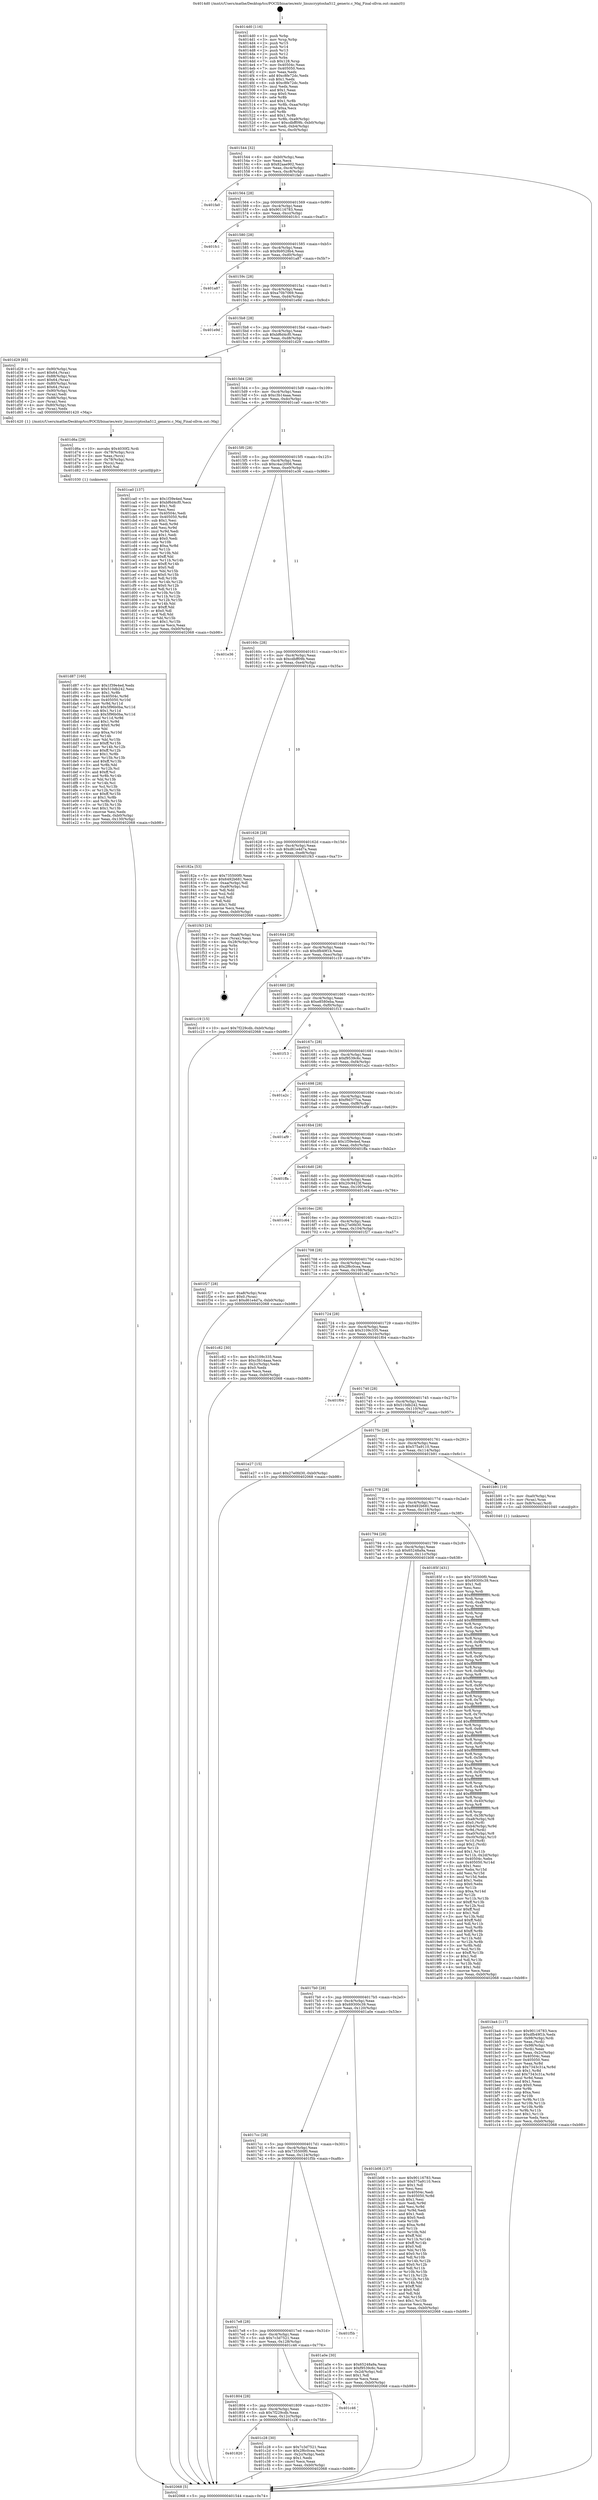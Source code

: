 digraph "0x4014d0" {
  label = "0x4014d0 (/mnt/c/Users/mathe/Desktop/tcc/POCII/binaries/extr_linuxcryptosha512_generic.c_Maj_Final-ollvm.out::main(0))"
  labelloc = "t"
  node[shape=record]

  Entry [label="",width=0.3,height=0.3,shape=circle,fillcolor=black,style=filled]
  "0x401544" [label="{
     0x401544 [32]\l
     | [instrs]\l
     &nbsp;&nbsp;0x401544 \<+6\>: mov -0xb0(%rbp),%eax\l
     &nbsp;&nbsp;0x40154a \<+2\>: mov %eax,%ecx\l
     &nbsp;&nbsp;0x40154c \<+6\>: sub $0x82aae902,%ecx\l
     &nbsp;&nbsp;0x401552 \<+6\>: mov %eax,-0xc4(%rbp)\l
     &nbsp;&nbsp;0x401558 \<+6\>: mov %ecx,-0xc8(%rbp)\l
     &nbsp;&nbsp;0x40155e \<+6\>: je 0000000000401fa0 \<main+0xad0\>\l
  }"]
  "0x401fa0" [label="{
     0x401fa0\l
  }", style=dashed]
  "0x401564" [label="{
     0x401564 [28]\l
     | [instrs]\l
     &nbsp;&nbsp;0x401564 \<+5\>: jmp 0000000000401569 \<main+0x99\>\l
     &nbsp;&nbsp;0x401569 \<+6\>: mov -0xc4(%rbp),%eax\l
     &nbsp;&nbsp;0x40156f \<+5\>: sub $0x90116783,%eax\l
     &nbsp;&nbsp;0x401574 \<+6\>: mov %eax,-0xcc(%rbp)\l
     &nbsp;&nbsp;0x40157a \<+6\>: je 0000000000401fc1 \<main+0xaf1\>\l
  }"]
  Exit [label="",width=0.3,height=0.3,shape=circle,fillcolor=black,style=filled,peripheries=2]
  "0x401fc1" [label="{
     0x401fc1\l
  }", style=dashed]
  "0x401580" [label="{
     0x401580 [28]\l
     | [instrs]\l
     &nbsp;&nbsp;0x401580 \<+5\>: jmp 0000000000401585 \<main+0xb5\>\l
     &nbsp;&nbsp;0x401585 \<+6\>: mov -0xc4(%rbp),%eax\l
     &nbsp;&nbsp;0x40158b \<+5\>: sub $0x9b9528b4,%eax\l
     &nbsp;&nbsp;0x401590 \<+6\>: mov %eax,-0xd0(%rbp)\l
     &nbsp;&nbsp;0x401596 \<+6\>: je 0000000000401a87 \<main+0x5b7\>\l
  }"]
  "0x401d87" [label="{
     0x401d87 [160]\l
     | [instrs]\l
     &nbsp;&nbsp;0x401d87 \<+5\>: mov $0x1f39e4ed,%edx\l
     &nbsp;&nbsp;0x401d8c \<+5\>: mov $0x510db242,%esi\l
     &nbsp;&nbsp;0x401d91 \<+3\>: mov $0x1,%r8b\l
     &nbsp;&nbsp;0x401d94 \<+8\>: mov 0x40504c,%r9d\l
     &nbsp;&nbsp;0x401d9c \<+8\>: mov 0x405050,%r10d\l
     &nbsp;&nbsp;0x401da4 \<+3\>: mov %r9d,%r11d\l
     &nbsp;&nbsp;0x401da7 \<+7\>: add $0x5f96b0ba,%r11d\l
     &nbsp;&nbsp;0x401dae \<+4\>: sub $0x1,%r11d\l
     &nbsp;&nbsp;0x401db2 \<+7\>: sub $0x5f96b0ba,%r11d\l
     &nbsp;&nbsp;0x401db9 \<+4\>: imul %r11d,%r9d\l
     &nbsp;&nbsp;0x401dbd \<+4\>: and $0x1,%r9d\l
     &nbsp;&nbsp;0x401dc1 \<+4\>: cmp $0x0,%r9d\l
     &nbsp;&nbsp;0x401dc5 \<+3\>: sete %bl\l
     &nbsp;&nbsp;0x401dc8 \<+4\>: cmp $0xa,%r10d\l
     &nbsp;&nbsp;0x401dcc \<+4\>: setl %r14b\l
     &nbsp;&nbsp;0x401dd0 \<+3\>: mov %bl,%r15b\l
     &nbsp;&nbsp;0x401dd3 \<+4\>: xor $0xff,%r15b\l
     &nbsp;&nbsp;0x401dd7 \<+3\>: mov %r14b,%r12b\l
     &nbsp;&nbsp;0x401dda \<+4\>: xor $0xff,%r12b\l
     &nbsp;&nbsp;0x401dde \<+4\>: xor $0x1,%r8b\l
     &nbsp;&nbsp;0x401de2 \<+3\>: mov %r15b,%r13b\l
     &nbsp;&nbsp;0x401de5 \<+4\>: and $0xff,%r13b\l
     &nbsp;&nbsp;0x401de9 \<+3\>: and %r8b,%bl\l
     &nbsp;&nbsp;0x401dec \<+3\>: mov %r12b,%cl\l
     &nbsp;&nbsp;0x401def \<+3\>: and $0xff,%cl\l
     &nbsp;&nbsp;0x401df2 \<+3\>: and %r8b,%r14b\l
     &nbsp;&nbsp;0x401df5 \<+3\>: or %bl,%r13b\l
     &nbsp;&nbsp;0x401df8 \<+3\>: or %r14b,%cl\l
     &nbsp;&nbsp;0x401dfb \<+3\>: xor %cl,%r13b\l
     &nbsp;&nbsp;0x401dfe \<+3\>: or %r12b,%r15b\l
     &nbsp;&nbsp;0x401e01 \<+4\>: xor $0xff,%r15b\l
     &nbsp;&nbsp;0x401e05 \<+4\>: or $0x1,%r8b\l
     &nbsp;&nbsp;0x401e09 \<+3\>: and %r8b,%r15b\l
     &nbsp;&nbsp;0x401e0c \<+3\>: or %r15b,%r13b\l
     &nbsp;&nbsp;0x401e0f \<+4\>: test $0x1,%r13b\l
     &nbsp;&nbsp;0x401e13 \<+3\>: cmovne %esi,%edx\l
     &nbsp;&nbsp;0x401e16 \<+6\>: mov %edx,-0xb0(%rbp)\l
     &nbsp;&nbsp;0x401e1c \<+6\>: mov %eax,-0x130(%rbp)\l
     &nbsp;&nbsp;0x401e22 \<+5\>: jmp 0000000000402068 \<main+0xb98\>\l
  }"]
  "0x401a87" [label="{
     0x401a87\l
  }", style=dashed]
  "0x40159c" [label="{
     0x40159c [28]\l
     | [instrs]\l
     &nbsp;&nbsp;0x40159c \<+5\>: jmp 00000000004015a1 \<main+0xd1\>\l
     &nbsp;&nbsp;0x4015a1 \<+6\>: mov -0xc4(%rbp),%eax\l
     &nbsp;&nbsp;0x4015a7 \<+5\>: sub $0xa70b7069,%eax\l
     &nbsp;&nbsp;0x4015ac \<+6\>: mov %eax,-0xd4(%rbp)\l
     &nbsp;&nbsp;0x4015b2 \<+6\>: je 0000000000401e9d \<main+0x9cd\>\l
  }"]
  "0x401d6a" [label="{
     0x401d6a [29]\l
     | [instrs]\l
     &nbsp;&nbsp;0x401d6a \<+10\>: movabs $0x4030f2,%rdi\l
     &nbsp;&nbsp;0x401d74 \<+4\>: mov -0x78(%rbp),%rcx\l
     &nbsp;&nbsp;0x401d78 \<+2\>: mov %eax,(%rcx)\l
     &nbsp;&nbsp;0x401d7a \<+4\>: mov -0x78(%rbp),%rcx\l
     &nbsp;&nbsp;0x401d7e \<+2\>: mov (%rcx),%esi\l
     &nbsp;&nbsp;0x401d80 \<+2\>: mov $0x0,%al\l
     &nbsp;&nbsp;0x401d82 \<+5\>: call 0000000000401030 \<printf@plt\>\l
     | [calls]\l
     &nbsp;&nbsp;0x401030 \{1\} (unknown)\l
  }"]
  "0x401e9d" [label="{
     0x401e9d\l
  }", style=dashed]
  "0x4015b8" [label="{
     0x4015b8 [28]\l
     | [instrs]\l
     &nbsp;&nbsp;0x4015b8 \<+5\>: jmp 00000000004015bd \<main+0xed\>\l
     &nbsp;&nbsp;0x4015bd \<+6\>: mov -0xc4(%rbp),%eax\l
     &nbsp;&nbsp;0x4015c3 \<+5\>: sub $0xbf6d4cf0,%eax\l
     &nbsp;&nbsp;0x4015c8 \<+6\>: mov %eax,-0xd8(%rbp)\l
     &nbsp;&nbsp;0x4015ce \<+6\>: je 0000000000401d29 \<main+0x859\>\l
  }"]
  "0x401820" [label="{
     0x401820\l
  }", style=dashed]
  "0x401d29" [label="{
     0x401d29 [65]\l
     | [instrs]\l
     &nbsp;&nbsp;0x401d29 \<+7\>: mov -0x90(%rbp),%rax\l
     &nbsp;&nbsp;0x401d30 \<+6\>: movl $0x64,(%rax)\l
     &nbsp;&nbsp;0x401d36 \<+7\>: mov -0x88(%rbp),%rax\l
     &nbsp;&nbsp;0x401d3d \<+6\>: movl $0x64,(%rax)\l
     &nbsp;&nbsp;0x401d43 \<+4\>: mov -0x80(%rbp),%rax\l
     &nbsp;&nbsp;0x401d47 \<+6\>: movl $0x64,(%rax)\l
     &nbsp;&nbsp;0x401d4d \<+7\>: mov -0x90(%rbp),%rax\l
     &nbsp;&nbsp;0x401d54 \<+2\>: mov (%rax),%edi\l
     &nbsp;&nbsp;0x401d56 \<+7\>: mov -0x88(%rbp),%rax\l
     &nbsp;&nbsp;0x401d5d \<+2\>: mov (%rax),%esi\l
     &nbsp;&nbsp;0x401d5f \<+4\>: mov -0x80(%rbp),%rax\l
     &nbsp;&nbsp;0x401d63 \<+2\>: mov (%rax),%edx\l
     &nbsp;&nbsp;0x401d65 \<+5\>: call 0000000000401420 \<Maj\>\l
     | [calls]\l
     &nbsp;&nbsp;0x401420 \{1\} (/mnt/c/Users/mathe/Desktop/tcc/POCII/binaries/extr_linuxcryptosha512_generic.c_Maj_Final-ollvm.out::Maj)\l
  }"]
  "0x4015d4" [label="{
     0x4015d4 [28]\l
     | [instrs]\l
     &nbsp;&nbsp;0x4015d4 \<+5\>: jmp 00000000004015d9 \<main+0x109\>\l
     &nbsp;&nbsp;0x4015d9 \<+6\>: mov -0xc4(%rbp),%eax\l
     &nbsp;&nbsp;0x4015df \<+5\>: sub $0xc3b14aaa,%eax\l
     &nbsp;&nbsp;0x4015e4 \<+6\>: mov %eax,-0xdc(%rbp)\l
     &nbsp;&nbsp;0x4015ea \<+6\>: je 0000000000401ca0 \<main+0x7d0\>\l
  }"]
  "0x401c28" [label="{
     0x401c28 [30]\l
     | [instrs]\l
     &nbsp;&nbsp;0x401c28 \<+5\>: mov $0x7c3d7521,%eax\l
     &nbsp;&nbsp;0x401c2d \<+5\>: mov $0x2f6c0cea,%ecx\l
     &nbsp;&nbsp;0x401c32 \<+3\>: mov -0x2c(%rbp),%edx\l
     &nbsp;&nbsp;0x401c35 \<+3\>: cmp $0x1,%edx\l
     &nbsp;&nbsp;0x401c38 \<+3\>: cmovl %ecx,%eax\l
     &nbsp;&nbsp;0x401c3b \<+6\>: mov %eax,-0xb0(%rbp)\l
     &nbsp;&nbsp;0x401c41 \<+5\>: jmp 0000000000402068 \<main+0xb98\>\l
  }"]
  "0x401ca0" [label="{
     0x401ca0 [137]\l
     | [instrs]\l
     &nbsp;&nbsp;0x401ca0 \<+5\>: mov $0x1f39e4ed,%eax\l
     &nbsp;&nbsp;0x401ca5 \<+5\>: mov $0xbf6d4cf0,%ecx\l
     &nbsp;&nbsp;0x401caa \<+2\>: mov $0x1,%dl\l
     &nbsp;&nbsp;0x401cac \<+2\>: xor %esi,%esi\l
     &nbsp;&nbsp;0x401cae \<+7\>: mov 0x40504c,%edi\l
     &nbsp;&nbsp;0x401cb5 \<+8\>: mov 0x405050,%r8d\l
     &nbsp;&nbsp;0x401cbd \<+3\>: sub $0x1,%esi\l
     &nbsp;&nbsp;0x401cc0 \<+3\>: mov %edi,%r9d\l
     &nbsp;&nbsp;0x401cc3 \<+3\>: add %esi,%r9d\l
     &nbsp;&nbsp;0x401cc6 \<+4\>: imul %r9d,%edi\l
     &nbsp;&nbsp;0x401cca \<+3\>: and $0x1,%edi\l
     &nbsp;&nbsp;0x401ccd \<+3\>: cmp $0x0,%edi\l
     &nbsp;&nbsp;0x401cd0 \<+4\>: sete %r10b\l
     &nbsp;&nbsp;0x401cd4 \<+4\>: cmp $0xa,%r8d\l
     &nbsp;&nbsp;0x401cd8 \<+4\>: setl %r11b\l
     &nbsp;&nbsp;0x401cdc \<+3\>: mov %r10b,%bl\l
     &nbsp;&nbsp;0x401cdf \<+3\>: xor $0xff,%bl\l
     &nbsp;&nbsp;0x401ce2 \<+3\>: mov %r11b,%r14b\l
     &nbsp;&nbsp;0x401ce5 \<+4\>: xor $0xff,%r14b\l
     &nbsp;&nbsp;0x401ce9 \<+3\>: xor $0x0,%dl\l
     &nbsp;&nbsp;0x401cec \<+3\>: mov %bl,%r15b\l
     &nbsp;&nbsp;0x401cef \<+4\>: and $0x0,%r15b\l
     &nbsp;&nbsp;0x401cf3 \<+3\>: and %dl,%r10b\l
     &nbsp;&nbsp;0x401cf6 \<+3\>: mov %r14b,%r12b\l
     &nbsp;&nbsp;0x401cf9 \<+4\>: and $0x0,%r12b\l
     &nbsp;&nbsp;0x401cfd \<+3\>: and %dl,%r11b\l
     &nbsp;&nbsp;0x401d00 \<+3\>: or %r10b,%r15b\l
     &nbsp;&nbsp;0x401d03 \<+3\>: or %r11b,%r12b\l
     &nbsp;&nbsp;0x401d06 \<+3\>: xor %r12b,%r15b\l
     &nbsp;&nbsp;0x401d09 \<+3\>: or %r14b,%bl\l
     &nbsp;&nbsp;0x401d0c \<+3\>: xor $0xff,%bl\l
     &nbsp;&nbsp;0x401d0f \<+3\>: or $0x0,%dl\l
     &nbsp;&nbsp;0x401d12 \<+2\>: and %dl,%bl\l
     &nbsp;&nbsp;0x401d14 \<+3\>: or %bl,%r15b\l
     &nbsp;&nbsp;0x401d17 \<+4\>: test $0x1,%r15b\l
     &nbsp;&nbsp;0x401d1b \<+3\>: cmovne %ecx,%eax\l
     &nbsp;&nbsp;0x401d1e \<+6\>: mov %eax,-0xb0(%rbp)\l
     &nbsp;&nbsp;0x401d24 \<+5\>: jmp 0000000000402068 \<main+0xb98\>\l
  }"]
  "0x4015f0" [label="{
     0x4015f0 [28]\l
     | [instrs]\l
     &nbsp;&nbsp;0x4015f0 \<+5\>: jmp 00000000004015f5 \<main+0x125\>\l
     &nbsp;&nbsp;0x4015f5 \<+6\>: mov -0xc4(%rbp),%eax\l
     &nbsp;&nbsp;0x4015fb \<+5\>: sub $0xc4ac2008,%eax\l
     &nbsp;&nbsp;0x401600 \<+6\>: mov %eax,-0xe0(%rbp)\l
     &nbsp;&nbsp;0x401606 \<+6\>: je 0000000000401e36 \<main+0x966\>\l
  }"]
  "0x401804" [label="{
     0x401804 [28]\l
     | [instrs]\l
     &nbsp;&nbsp;0x401804 \<+5\>: jmp 0000000000401809 \<main+0x339\>\l
     &nbsp;&nbsp;0x401809 \<+6\>: mov -0xc4(%rbp),%eax\l
     &nbsp;&nbsp;0x40180f \<+5\>: sub $0x7f229cdb,%eax\l
     &nbsp;&nbsp;0x401814 \<+6\>: mov %eax,-0x12c(%rbp)\l
     &nbsp;&nbsp;0x40181a \<+6\>: je 0000000000401c28 \<main+0x758\>\l
  }"]
  "0x401e36" [label="{
     0x401e36\l
  }", style=dashed]
  "0x40160c" [label="{
     0x40160c [28]\l
     | [instrs]\l
     &nbsp;&nbsp;0x40160c \<+5\>: jmp 0000000000401611 \<main+0x141\>\l
     &nbsp;&nbsp;0x401611 \<+6\>: mov -0xc4(%rbp),%eax\l
     &nbsp;&nbsp;0x401617 \<+5\>: sub $0xcdbff09b,%eax\l
     &nbsp;&nbsp;0x40161c \<+6\>: mov %eax,-0xe4(%rbp)\l
     &nbsp;&nbsp;0x401622 \<+6\>: je 000000000040182a \<main+0x35a\>\l
  }"]
  "0x401c46" [label="{
     0x401c46\l
  }", style=dashed]
  "0x40182a" [label="{
     0x40182a [53]\l
     | [instrs]\l
     &nbsp;&nbsp;0x40182a \<+5\>: mov $0x735500f0,%eax\l
     &nbsp;&nbsp;0x40182f \<+5\>: mov $0x6492b681,%ecx\l
     &nbsp;&nbsp;0x401834 \<+6\>: mov -0xaa(%rbp),%dl\l
     &nbsp;&nbsp;0x40183a \<+7\>: mov -0xa9(%rbp),%sil\l
     &nbsp;&nbsp;0x401841 \<+3\>: mov %dl,%dil\l
     &nbsp;&nbsp;0x401844 \<+3\>: and %sil,%dil\l
     &nbsp;&nbsp;0x401847 \<+3\>: xor %sil,%dl\l
     &nbsp;&nbsp;0x40184a \<+3\>: or %dl,%dil\l
     &nbsp;&nbsp;0x40184d \<+4\>: test $0x1,%dil\l
     &nbsp;&nbsp;0x401851 \<+3\>: cmovne %ecx,%eax\l
     &nbsp;&nbsp;0x401854 \<+6\>: mov %eax,-0xb0(%rbp)\l
     &nbsp;&nbsp;0x40185a \<+5\>: jmp 0000000000402068 \<main+0xb98\>\l
  }"]
  "0x401628" [label="{
     0x401628 [28]\l
     | [instrs]\l
     &nbsp;&nbsp;0x401628 \<+5\>: jmp 000000000040162d \<main+0x15d\>\l
     &nbsp;&nbsp;0x40162d \<+6\>: mov -0xc4(%rbp),%eax\l
     &nbsp;&nbsp;0x401633 \<+5\>: sub $0xd61e4d7a,%eax\l
     &nbsp;&nbsp;0x401638 \<+6\>: mov %eax,-0xe8(%rbp)\l
     &nbsp;&nbsp;0x40163e \<+6\>: je 0000000000401f43 \<main+0xa73\>\l
  }"]
  "0x402068" [label="{
     0x402068 [5]\l
     | [instrs]\l
     &nbsp;&nbsp;0x402068 \<+5\>: jmp 0000000000401544 \<main+0x74\>\l
  }"]
  "0x4014d0" [label="{
     0x4014d0 [116]\l
     | [instrs]\l
     &nbsp;&nbsp;0x4014d0 \<+1\>: push %rbp\l
     &nbsp;&nbsp;0x4014d1 \<+3\>: mov %rsp,%rbp\l
     &nbsp;&nbsp;0x4014d4 \<+2\>: push %r15\l
     &nbsp;&nbsp;0x4014d6 \<+2\>: push %r14\l
     &nbsp;&nbsp;0x4014d8 \<+2\>: push %r13\l
     &nbsp;&nbsp;0x4014da \<+2\>: push %r12\l
     &nbsp;&nbsp;0x4014dc \<+1\>: push %rbx\l
     &nbsp;&nbsp;0x4014dd \<+7\>: sub $0x128,%rsp\l
     &nbsp;&nbsp;0x4014e4 \<+7\>: mov 0x40504c,%eax\l
     &nbsp;&nbsp;0x4014eb \<+7\>: mov 0x405050,%ecx\l
     &nbsp;&nbsp;0x4014f2 \<+2\>: mov %eax,%edx\l
     &nbsp;&nbsp;0x4014f4 \<+6\>: add $0xc8fe72dc,%edx\l
     &nbsp;&nbsp;0x4014fa \<+3\>: sub $0x1,%edx\l
     &nbsp;&nbsp;0x4014fd \<+6\>: sub $0xc8fe72dc,%edx\l
     &nbsp;&nbsp;0x401503 \<+3\>: imul %edx,%eax\l
     &nbsp;&nbsp;0x401506 \<+3\>: and $0x1,%eax\l
     &nbsp;&nbsp;0x401509 \<+3\>: cmp $0x0,%eax\l
     &nbsp;&nbsp;0x40150c \<+4\>: sete %r8b\l
     &nbsp;&nbsp;0x401510 \<+4\>: and $0x1,%r8b\l
     &nbsp;&nbsp;0x401514 \<+7\>: mov %r8b,-0xaa(%rbp)\l
     &nbsp;&nbsp;0x40151b \<+3\>: cmp $0xa,%ecx\l
     &nbsp;&nbsp;0x40151e \<+4\>: setl %r8b\l
     &nbsp;&nbsp;0x401522 \<+4\>: and $0x1,%r8b\l
     &nbsp;&nbsp;0x401526 \<+7\>: mov %r8b,-0xa9(%rbp)\l
     &nbsp;&nbsp;0x40152d \<+10\>: movl $0xcdbff09b,-0xb0(%rbp)\l
     &nbsp;&nbsp;0x401537 \<+6\>: mov %edi,-0xb4(%rbp)\l
     &nbsp;&nbsp;0x40153d \<+7\>: mov %rsi,-0xc0(%rbp)\l
  }"]
  "0x4017e8" [label="{
     0x4017e8 [28]\l
     | [instrs]\l
     &nbsp;&nbsp;0x4017e8 \<+5\>: jmp 00000000004017ed \<main+0x31d\>\l
     &nbsp;&nbsp;0x4017ed \<+6\>: mov -0xc4(%rbp),%eax\l
     &nbsp;&nbsp;0x4017f3 \<+5\>: sub $0x7c3d7521,%eax\l
     &nbsp;&nbsp;0x4017f8 \<+6\>: mov %eax,-0x128(%rbp)\l
     &nbsp;&nbsp;0x4017fe \<+6\>: je 0000000000401c46 \<main+0x776\>\l
  }"]
  "0x401f43" [label="{
     0x401f43 [24]\l
     | [instrs]\l
     &nbsp;&nbsp;0x401f43 \<+7\>: mov -0xa8(%rbp),%rax\l
     &nbsp;&nbsp;0x401f4a \<+2\>: mov (%rax),%eax\l
     &nbsp;&nbsp;0x401f4c \<+4\>: lea -0x28(%rbp),%rsp\l
     &nbsp;&nbsp;0x401f50 \<+1\>: pop %rbx\l
     &nbsp;&nbsp;0x401f51 \<+2\>: pop %r12\l
     &nbsp;&nbsp;0x401f53 \<+2\>: pop %r13\l
     &nbsp;&nbsp;0x401f55 \<+2\>: pop %r14\l
     &nbsp;&nbsp;0x401f57 \<+2\>: pop %r15\l
     &nbsp;&nbsp;0x401f59 \<+1\>: pop %rbp\l
     &nbsp;&nbsp;0x401f5a \<+1\>: ret\l
  }"]
  "0x401644" [label="{
     0x401644 [28]\l
     | [instrs]\l
     &nbsp;&nbsp;0x401644 \<+5\>: jmp 0000000000401649 \<main+0x179\>\l
     &nbsp;&nbsp;0x401649 \<+6\>: mov -0xc4(%rbp),%eax\l
     &nbsp;&nbsp;0x40164f \<+5\>: sub $0xdfb49f1b,%eax\l
     &nbsp;&nbsp;0x401654 \<+6\>: mov %eax,-0xec(%rbp)\l
     &nbsp;&nbsp;0x40165a \<+6\>: je 0000000000401c19 \<main+0x749\>\l
  }"]
  "0x401f5b" [label="{
     0x401f5b\l
  }", style=dashed]
  "0x401c19" [label="{
     0x401c19 [15]\l
     | [instrs]\l
     &nbsp;&nbsp;0x401c19 \<+10\>: movl $0x7f229cdb,-0xb0(%rbp)\l
     &nbsp;&nbsp;0x401c23 \<+5\>: jmp 0000000000402068 \<main+0xb98\>\l
  }"]
  "0x401660" [label="{
     0x401660 [28]\l
     | [instrs]\l
     &nbsp;&nbsp;0x401660 \<+5\>: jmp 0000000000401665 \<main+0x195\>\l
     &nbsp;&nbsp;0x401665 \<+6\>: mov -0xc4(%rbp),%eax\l
     &nbsp;&nbsp;0x40166b \<+5\>: sub $0xe8580eba,%eax\l
     &nbsp;&nbsp;0x401670 \<+6\>: mov %eax,-0xf0(%rbp)\l
     &nbsp;&nbsp;0x401676 \<+6\>: je 0000000000401f13 \<main+0xa43\>\l
  }"]
  "0x401ba4" [label="{
     0x401ba4 [117]\l
     | [instrs]\l
     &nbsp;&nbsp;0x401ba4 \<+5\>: mov $0x90116783,%ecx\l
     &nbsp;&nbsp;0x401ba9 \<+5\>: mov $0xdfb49f1b,%edx\l
     &nbsp;&nbsp;0x401bae \<+7\>: mov -0x98(%rbp),%rdi\l
     &nbsp;&nbsp;0x401bb5 \<+2\>: mov %eax,(%rdi)\l
     &nbsp;&nbsp;0x401bb7 \<+7\>: mov -0x98(%rbp),%rdi\l
     &nbsp;&nbsp;0x401bbe \<+2\>: mov (%rdi),%eax\l
     &nbsp;&nbsp;0x401bc0 \<+3\>: mov %eax,-0x2c(%rbp)\l
     &nbsp;&nbsp;0x401bc3 \<+7\>: mov 0x40504c,%eax\l
     &nbsp;&nbsp;0x401bca \<+7\>: mov 0x405050,%esi\l
     &nbsp;&nbsp;0x401bd1 \<+3\>: mov %eax,%r8d\l
     &nbsp;&nbsp;0x401bd4 \<+7\>: sub $0x7343c31a,%r8d\l
     &nbsp;&nbsp;0x401bdb \<+4\>: sub $0x1,%r8d\l
     &nbsp;&nbsp;0x401bdf \<+7\>: add $0x7343c31a,%r8d\l
     &nbsp;&nbsp;0x401be6 \<+4\>: imul %r8d,%eax\l
     &nbsp;&nbsp;0x401bea \<+3\>: and $0x1,%eax\l
     &nbsp;&nbsp;0x401bed \<+3\>: cmp $0x0,%eax\l
     &nbsp;&nbsp;0x401bf0 \<+4\>: sete %r9b\l
     &nbsp;&nbsp;0x401bf4 \<+3\>: cmp $0xa,%esi\l
     &nbsp;&nbsp;0x401bf7 \<+4\>: setl %r10b\l
     &nbsp;&nbsp;0x401bfb \<+3\>: mov %r9b,%r11b\l
     &nbsp;&nbsp;0x401bfe \<+3\>: and %r10b,%r11b\l
     &nbsp;&nbsp;0x401c01 \<+3\>: xor %r10b,%r9b\l
     &nbsp;&nbsp;0x401c04 \<+3\>: or %r9b,%r11b\l
     &nbsp;&nbsp;0x401c07 \<+4\>: test $0x1,%r11b\l
     &nbsp;&nbsp;0x401c0b \<+3\>: cmovne %edx,%ecx\l
     &nbsp;&nbsp;0x401c0e \<+6\>: mov %ecx,-0xb0(%rbp)\l
     &nbsp;&nbsp;0x401c14 \<+5\>: jmp 0000000000402068 \<main+0xb98\>\l
  }"]
  "0x401f13" [label="{
     0x401f13\l
  }", style=dashed]
  "0x40167c" [label="{
     0x40167c [28]\l
     | [instrs]\l
     &nbsp;&nbsp;0x40167c \<+5\>: jmp 0000000000401681 \<main+0x1b1\>\l
     &nbsp;&nbsp;0x401681 \<+6\>: mov -0xc4(%rbp),%eax\l
     &nbsp;&nbsp;0x401687 \<+5\>: sub $0xf9539c6c,%eax\l
     &nbsp;&nbsp;0x40168c \<+6\>: mov %eax,-0xf4(%rbp)\l
     &nbsp;&nbsp;0x401692 \<+6\>: je 0000000000401a2c \<main+0x55c\>\l
  }"]
  "0x4017cc" [label="{
     0x4017cc [28]\l
     | [instrs]\l
     &nbsp;&nbsp;0x4017cc \<+5\>: jmp 00000000004017d1 \<main+0x301\>\l
     &nbsp;&nbsp;0x4017d1 \<+6\>: mov -0xc4(%rbp),%eax\l
     &nbsp;&nbsp;0x4017d7 \<+5\>: sub $0x735500f0,%eax\l
     &nbsp;&nbsp;0x4017dc \<+6\>: mov %eax,-0x124(%rbp)\l
     &nbsp;&nbsp;0x4017e2 \<+6\>: je 0000000000401f5b \<main+0xa8b\>\l
  }"]
  "0x401a2c" [label="{
     0x401a2c\l
  }", style=dashed]
  "0x401698" [label="{
     0x401698 [28]\l
     | [instrs]\l
     &nbsp;&nbsp;0x401698 \<+5\>: jmp 000000000040169d \<main+0x1cd\>\l
     &nbsp;&nbsp;0x40169d \<+6\>: mov -0xc4(%rbp),%eax\l
     &nbsp;&nbsp;0x4016a3 \<+5\>: sub $0xf9d377ca,%eax\l
     &nbsp;&nbsp;0x4016a8 \<+6\>: mov %eax,-0xf8(%rbp)\l
     &nbsp;&nbsp;0x4016ae \<+6\>: je 0000000000401af9 \<main+0x629\>\l
  }"]
  "0x401a0e" [label="{
     0x401a0e [30]\l
     | [instrs]\l
     &nbsp;&nbsp;0x401a0e \<+5\>: mov $0x65248a9a,%eax\l
     &nbsp;&nbsp;0x401a13 \<+5\>: mov $0xf9539c6c,%ecx\l
     &nbsp;&nbsp;0x401a18 \<+3\>: mov -0x2d(%rbp),%dl\l
     &nbsp;&nbsp;0x401a1b \<+3\>: test $0x1,%dl\l
     &nbsp;&nbsp;0x401a1e \<+3\>: cmovne %ecx,%eax\l
     &nbsp;&nbsp;0x401a21 \<+6\>: mov %eax,-0xb0(%rbp)\l
     &nbsp;&nbsp;0x401a27 \<+5\>: jmp 0000000000402068 \<main+0xb98\>\l
  }"]
  "0x401af9" [label="{
     0x401af9\l
  }", style=dashed]
  "0x4016b4" [label="{
     0x4016b4 [28]\l
     | [instrs]\l
     &nbsp;&nbsp;0x4016b4 \<+5\>: jmp 00000000004016b9 \<main+0x1e9\>\l
     &nbsp;&nbsp;0x4016b9 \<+6\>: mov -0xc4(%rbp),%eax\l
     &nbsp;&nbsp;0x4016bf \<+5\>: sub $0x1f39e4ed,%eax\l
     &nbsp;&nbsp;0x4016c4 \<+6\>: mov %eax,-0xfc(%rbp)\l
     &nbsp;&nbsp;0x4016ca \<+6\>: je 0000000000401ffa \<main+0xb2a\>\l
  }"]
  "0x4017b0" [label="{
     0x4017b0 [28]\l
     | [instrs]\l
     &nbsp;&nbsp;0x4017b0 \<+5\>: jmp 00000000004017b5 \<main+0x2e5\>\l
     &nbsp;&nbsp;0x4017b5 \<+6\>: mov -0xc4(%rbp),%eax\l
     &nbsp;&nbsp;0x4017bb \<+5\>: sub $0x69300c39,%eax\l
     &nbsp;&nbsp;0x4017c0 \<+6\>: mov %eax,-0x120(%rbp)\l
     &nbsp;&nbsp;0x4017c6 \<+6\>: je 0000000000401a0e \<main+0x53e\>\l
  }"]
  "0x401ffa" [label="{
     0x401ffa\l
  }", style=dashed]
  "0x4016d0" [label="{
     0x4016d0 [28]\l
     | [instrs]\l
     &nbsp;&nbsp;0x4016d0 \<+5\>: jmp 00000000004016d5 \<main+0x205\>\l
     &nbsp;&nbsp;0x4016d5 \<+6\>: mov -0xc4(%rbp),%eax\l
     &nbsp;&nbsp;0x4016db \<+5\>: sub $0x20c9423f,%eax\l
     &nbsp;&nbsp;0x4016e0 \<+6\>: mov %eax,-0x100(%rbp)\l
     &nbsp;&nbsp;0x4016e6 \<+6\>: je 0000000000401c64 \<main+0x794\>\l
  }"]
  "0x401b08" [label="{
     0x401b08 [137]\l
     | [instrs]\l
     &nbsp;&nbsp;0x401b08 \<+5\>: mov $0x90116783,%eax\l
     &nbsp;&nbsp;0x401b0d \<+5\>: mov $0x575a9110,%ecx\l
     &nbsp;&nbsp;0x401b12 \<+2\>: mov $0x1,%dl\l
     &nbsp;&nbsp;0x401b14 \<+2\>: xor %esi,%esi\l
     &nbsp;&nbsp;0x401b16 \<+7\>: mov 0x40504c,%edi\l
     &nbsp;&nbsp;0x401b1d \<+8\>: mov 0x405050,%r8d\l
     &nbsp;&nbsp;0x401b25 \<+3\>: sub $0x1,%esi\l
     &nbsp;&nbsp;0x401b28 \<+3\>: mov %edi,%r9d\l
     &nbsp;&nbsp;0x401b2b \<+3\>: add %esi,%r9d\l
     &nbsp;&nbsp;0x401b2e \<+4\>: imul %r9d,%edi\l
     &nbsp;&nbsp;0x401b32 \<+3\>: and $0x1,%edi\l
     &nbsp;&nbsp;0x401b35 \<+3\>: cmp $0x0,%edi\l
     &nbsp;&nbsp;0x401b38 \<+4\>: sete %r10b\l
     &nbsp;&nbsp;0x401b3c \<+4\>: cmp $0xa,%r8d\l
     &nbsp;&nbsp;0x401b40 \<+4\>: setl %r11b\l
     &nbsp;&nbsp;0x401b44 \<+3\>: mov %r10b,%bl\l
     &nbsp;&nbsp;0x401b47 \<+3\>: xor $0xff,%bl\l
     &nbsp;&nbsp;0x401b4a \<+3\>: mov %r11b,%r14b\l
     &nbsp;&nbsp;0x401b4d \<+4\>: xor $0xff,%r14b\l
     &nbsp;&nbsp;0x401b51 \<+3\>: xor $0x0,%dl\l
     &nbsp;&nbsp;0x401b54 \<+3\>: mov %bl,%r15b\l
     &nbsp;&nbsp;0x401b57 \<+4\>: and $0x0,%r15b\l
     &nbsp;&nbsp;0x401b5b \<+3\>: and %dl,%r10b\l
     &nbsp;&nbsp;0x401b5e \<+3\>: mov %r14b,%r12b\l
     &nbsp;&nbsp;0x401b61 \<+4\>: and $0x0,%r12b\l
     &nbsp;&nbsp;0x401b65 \<+3\>: and %dl,%r11b\l
     &nbsp;&nbsp;0x401b68 \<+3\>: or %r10b,%r15b\l
     &nbsp;&nbsp;0x401b6b \<+3\>: or %r11b,%r12b\l
     &nbsp;&nbsp;0x401b6e \<+3\>: xor %r12b,%r15b\l
     &nbsp;&nbsp;0x401b71 \<+3\>: or %r14b,%bl\l
     &nbsp;&nbsp;0x401b74 \<+3\>: xor $0xff,%bl\l
     &nbsp;&nbsp;0x401b77 \<+3\>: or $0x0,%dl\l
     &nbsp;&nbsp;0x401b7a \<+2\>: and %dl,%bl\l
     &nbsp;&nbsp;0x401b7c \<+3\>: or %bl,%r15b\l
     &nbsp;&nbsp;0x401b7f \<+4\>: test $0x1,%r15b\l
     &nbsp;&nbsp;0x401b83 \<+3\>: cmovne %ecx,%eax\l
     &nbsp;&nbsp;0x401b86 \<+6\>: mov %eax,-0xb0(%rbp)\l
     &nbsp;&nbsp;0x401b8c \<+5\>: jmp 0000000000402068 \<main+0xb98\>\l
  }"]
  "0x401c64" [label="{
     0x401c64\l
  }", style=dashed]
  "0x4016ec" [label="{
     0x4016ec [28]\l
     | [instrs]\l
     &nbsp;&nbsp;0x4016ec \<+5\>: jmp 00000000004016f1 \<main+0x221\>\l
     &nbsp;&nbsp;0x4016f1 \<+6\>: mov -0xc4(%rbp),%eax\l
     &nbsp;&nbsp;0x4016f7 \<+5\>: sub $0x27e0fd30,%eax\l
     &nbsp;&nbsp;0x4016fc \<+6\>: mov %eax,-0x104(%rbp)\l
     &nbsp;&nbsp;0x401702 \<+6\>: je 0000000000401f27 \<main+0xa57\>\l
  }"]
  "0x401794" [label="{
     0x401794 [28]\l
     | [instrs]\l
     &nbsp;&nbsp;0x401794 \<+5\>: jmp 0000000000401799 \<main+0x2c9\>\l
     &nbsp;&nbsp;0x401799 \<+6\>: mov -0xc4(%rbp),%eax\l
     &nbsp;&nbsp;0x40179f \<+5\>: sub $0x65248a9a,%eax\l
     &nbsp;&nbsp;0x4017a4 \<+6\>: mov %eax,-0x11c(%rbp)\l
     &nbsp;&nbsp;0x4017aa \<+6\>: je 0000000000401b08 \<main+0x638\>\l
  }"]
  "0x401f27" [label="{
     0x401f27 [28]\l
     | [instrs]\l
     &nbsp;&nbsp;0x401f27 \<+7\>: mov -0xa8(%rbp),%rax\l
     &nbsp;&nbsp;0x401f2e \<+6\>: movl $0x0,(%rax)\l
     &nbsp;&nbsp;0x401f34 \<+10\>: movl $0xd61e4d7a,-0xb0(%rbp)\l
     &nbsp;&nbsp;0x401f3e \<+5\>: jmp 0000000000402068 \<main+0xb98\>\l
  }"]
  "0x401708" [label="{
     0x401708 [28]\l
     | [instrs]\l
     &nbsp;&nbsp;0x401708 \<+5\>: jmp 000000000040170d \<main+0x23d\>\l
     &nbsp;&nbsp;0x40170d \<+6\>: mov -0xc4(%rbp),%eax\l
     &nbsp;&nbsp;0x401713 \<+5\>: sub $0x2f6c0cea,%eax\l
     &nbsp;&nbsp;0x401718 \<+6\>: mov %eax,-0x108(%rbp)\l
     &nbsp;&nbsp;0x40171e \<+6\>: je 0000000000401c82 \<main+0x7b2\>\l
  }"]
  "0x40185f" [label="{
     0x40185f [431]\l
     | [instrs]\l
     &nbsp;&nbsp;0x40185f \<+5\>: mov $0x735500f0,%eax\l
     &nbsp;&nbsp;0x401864 \<+5\>: mov $0x69300c39,%ecx\l
     &nbsp;&nbsp;0x401869 \<+2\>: mov $0x1,%dl\l
     &nbsp;&nbsp;0x40186b \<+2\>: xor %esi,%esi\l
     &nbsp;&nbsp;0x40186d \<+3\>: mov %rsp,%rdi\l
     &nbsp;&nbsp;0x401870 \<+4\>: add $0xfffffffffffffff0,%rdi\l
     &nbsp;&nbsp;0x401874 \<+3\>: mov %rdi,%rsp\l
     &nbsp;&nbsp;0x401877 \<+7\>: mov %rdi,-0xa8(%rbp)\l
     &nbsp;&nbsp;0x40187e \<+3\>: mov %rsp,%rdi\l
     &nbsp;&nbsp;0x401881 \<+4\>: add $0xfffffffffffffff0,%rdi\l
     &nbsp;&nbsp;0x401885 \<+3\>: mov %rdi,%rsp\l
     &nbsp;&nbsp;0x401888 \<+3\>: mov %rsp,%r8\l
     &nbsp;&nbsp;0x40188b \<+4\>: add $0xfffffffffffffff0,%r8\l
     &nbsp;&nbsp;0x40188f \<+3\>: mov %r8,%rsp\l
     &nbsp;&nbsp;0x401892 \<+7\>: mov %r8,-0xa0(%rbp)\l
     &nbsp;&nbsp;0x401899 \<+3\>: mov %rsp,%r8\l
     &nbsp;&nbsp;0x40189c \<+4\>: add $0xfffffffffffffff0,%r8\l
     &nbsp;&nbsp;0x4018a0 \<+3\>: mov %r8,%rsp\l
     &nbsp;&nbsp;0x4018a3 \<+7\>: mov %r8,-0x98(%rbp)\l
     &nbsp;&nbsp;0x4018aa \<+3\>: mov %rsp,%r8\l
     &nbsp;&nbsp;0x4018ad \<+4\>: add $0xfffffffffffffff0,%r8\l
     &nbsp;&nbsp;0x4018b1 \<+3\>: mov %r8,%rsp\l
     &nbsp;&nbsp;0x4018b4 \<+7\>: mov %r8,-0x90(%rbp)\l
     &nbsp;&nbsp;0x4018bb \<+3\>: mov %rsp,%r8\l
     &nbsp;&nbsp;0x4018be \<+4\>: add $0xfffffffffffffff0,%r8\l
     &nbsp;&nbsp;0x4018c2 \<+3\>: mov %r8,%rsp\l
     &nbsp;&nbsp;0x4018c5 \<+7\>: mov %r8,-0x88(%rbp)\l
     &nbsp;&nbsp;0x4018cc \<+3\>: mov %rsp,%r8\l
     &nbsp;&nbsp;0x4018cf \<+4\>: add $0xfffffffffffffff0,%r8\l
     &nbsp;&nbsp;0x4018d3 \<+3\>: mov %r8,%rsp\l
     &nbsp;&nbsp;0x4018d6 \<+4\>: mov %r8,-0x80(%rbp)\l
     &nbsp;&nbsp;0x4018da \<+3\>: mov %rsp,%r8\l
     &nbsp;&nbsp;0x4018dd \<+4\>: add $0xfffffffffffffff0,%r8\l
     &nbsp;&nbsp;0x4018e1 \<+3\>: mov %r8,%rsp\l
     &nbsp;&nbsp;0x4018e4 \<+4\>: mov %r8,-0x78(%rbp)\l
     &nbsp;&nbsp;0x4018e8 \<+3\>: mov %rsp,%r8\l
     &nbsp;&nbsp;0x4018eb \<+4\>: add $0xfffffffffffffff0,%r8\l
     &nbsp;&nbsp;0x4018ef \<+3\>: mov %r8,%rsp\l
     &nbsp;&nbsp;0x4018f2 \<+4\>: mov %r8,-0x70(%rbp)\l
     &nbsp;&nbsp;0x4018f6 \<+3\>: mov %rsp,%r8\l
     &nbsp;&nbsp;0x4018f9 \<+4\>: add $0xfffffffffffffff0,%r8\l
     &nbsp;&nbsp;0x4018fd \<+3\>: mov %r8,%rsp\l
     &nbsp;&nbsp;0x401900 \<+4\>: mov %r8,-0x68(%rbp)\l
     &nbsp;&nbsp;0x401904 \<+3\>: mov %rsp,%r8\l
     &nbsp;&nbsp;0x401907 \<+4\>: add $0xfffffffffffffff0,%r8\l
     &nbsp;&nbsp;0x40190b \<+3\>: mov %r8,%rsp\l
     &nbsp;&nbsp;0x40190e \<+4\>: mov %r8,-0x60(%rbp)\l
     &nbsp;&nbsp;0x401912 \<+3\>: mov %rsp,%r8\l
     &nbsp;&nbsp;0x401915 \<+4\>: add $0xfffffffffffffff0,%r8\l
     &nbsp;&nbsp;0x401919 \<+3\>: mov %r8,%rsp\l
     &nbsp;&nbsp;0x40191c \<+4\>: mov %r8,-0x58(%rbp)\l
     &nbsp;&nbsp;0x401920 \<+3\>: mov %rsp,%r8\l
     &nbsp;&nbsp;0x401923 \<+4\>: add $0xfffffffffffffff0,%r8\l
     &nbsp;&nbsp;0x401927 \<+3\>: mov %r8,%rsp\l
     &nbsp;&nbsp;0x40192a \<+4\>: mov %r8,-0x50(%rbp)\l
     &nbsp;&nbsp;0x40192e \<+3\>: mov %rsp,%r8\l
     &nbsp;&nbsp;0x401931 \<+4\>: add $0xfffffffffffffff0,%r8\l
     &nbsp;&nbsp;0x401935 \<+3\>: mov %r8,%rsp\l
     &nbsp;&nbsp;0x401938 \<+4\>: mov %r8,-0x48(%rbp)\l
     &nbsp;&nbsp;0x40193c \<+3\>: mov %rsp,%r8\l
     &nbsp;&nbsp;0x40193f \<+4\>: add $0xfffffffffffffff0,%r8\l
     &nbsp;&nbsp;0x401943 \<+3\>: mov %r8,%rsp\l
     &nbsp;&nbsp;0x401946 \<+4\>: mov %r8,-0x40(%rbp)\l
     &nbsp;&nbsp;0x40194a \<+3\>: mov %rsp,%r8\l
     &nbsp;&nbsp;0x40194d \<+4\>: add $0xfffffffffffffff0,%r8\l
     &nbsp;&nbsp;0x401951 \<+3\>: mov %r8,%rsp\l
     &nbsp;&nbsp;0x401954 \<+4\>: mov %r8,-0x38(%rbp)\l
     &nbsp;&nbsp;0x401958 \<+7\>: mov -0xa8(%rbp),%r8\l
     &nbsp;&nbsp;0x40195f \<+7\>: movl $0x0,(%r8)\l
     &nbsp;&nbsp;0x401966 \<+7\>: mov -0xb4(%rbp),%r9d\l
     &nbsp;&nbsp;0x40196d \<+3\>: mov %r9d,(%rdi)\l
     &nbsp;&nbsp;0x401970 \<+7\>: mov -0xa0(%rbp),%r8\l
     &nbsp;&nbsp;0x401977 \<+7\>: mov -0xc0(%rbp),%r10\l
     &nbsp;&nbsp;0x40197e \<+3\>: mov %r10,(%r8)\l
     &nbsp;&nbsp;0x401981 \<+3\>: cmpl $0x2,(%rdi)\l
     &nbsp;&nbsp;0x401984 \<+4\>: setne %r11b\l
     &nbsp;&nbsp;0x401988 \<+4\>: and $0x1,%r11b\l
     &nbsp;&nbsp;0x40198c \<+4\>: mov %r11b,-0x2d(%rbp)\l
     &nbsp;&nbsp;0x401990 \<+7\>: mov 0x40504c,%ebx\l
     &nbsp;&nbsp;0x401997 \<+8\>: mov 0x405050,%r14d\l
     &nbsp;&nbsp;0x40199f \<+3\>: sub $0x1,%esi\l
     &nbsp;&nbsp;0x4019a2 \<+3\>: mov %ebx,%r15d\l
     &nbsp;&nbsp;0x4019a5 \<+3\>: add %esi,%r15d\l
     &nbsp;&nbsp;0x4019a8 \<+4\>: imul %r15d,%ebx\l
     &nbsp;&nbsp;0x4019ac \<+3\>: and $0x1,%ebx\l
     &nbsp;&nbsp;0x4019af \<+3\>: cmp $0x0,%ebx\l
     &nbsp;&nbsp;0x4019b2 \<+4\>: sete %r11b\l
     &nbsp;&nbsp;0x4019b6 \<+4\>: cmp $0xa,%r14d\l
     &nbsp;&nbsp;0x4019ba \<+4\>: setl %r12b\l
     &nbsp;&nbsp;0x4019be \<+3\>: mov %r11b,%r13b\l
     &nbsp;&nbsp;0x4019c1 \<+4\>: xor $0xff,%r13b\l
     &nbsp;&nbsp;0x4019c5 \<+3\>: mov %r12b,%sil\l
     &nbsp;&nbsp;0x4019c8 \<+4\>: xor $0xff,%sil\l
     &nbsp;&nbsp;0x4019cc \<+3\>: xor $0x1,%dl\l
     &nbsp;&nbsp;0x4019cf \<+3\>: mov %r13b,%dil\l
     &nbsp;&nbsp;0x4019d2 \<+4\>: and $0xff,%dil\l
     &nbsp;&nbsp;0x4019d6 \<+3\>: and %dl,%r11b\l
     &nbsp;&nbsp;0x4019d9 \<+3\>: mov %sil,%r8b\l
     &nbsp;&nbsp;0x4019dc \<+4\>: and $0xff,%r8b\l
     &nbsp;&nbsp;0x4019e0 \<+3\>: and %dl,%r12b\l
     &nbsp;&nbsp;0x4019e3 \<+3\>: or %r11b,%dil\l
     &nbsp;&nbsp;0x4019e6 \<+3\>: or %r12b,%r8b\l
     &nbsp;&nbsp;0x4019e9 \<+3\>: xor %r8b,%dil\l
     &nbsp;&nbsp;0x4019ec \<+3\>: or %sil,%r13b\l
     &nbsp;&nbsp;0x4019ef \<+4\>: xor $0xff,%r13b\l
     &nbsp;&nbsp;0x4019f3 \<+3\>: or $0x1,%dl\l
     &nbsp;&nbsp;0x4019f6 \<+3\>: and %dl,%r13b\l
     &nbsp;&nbsp;0x4019f9 \<+3\>: or %r13b,%dil\l
     &nbsp;&nbsp;0x4019fc \<+4\>: test $0x1,%dil\l
     &nbsp;&nbsp;0x401a00 \<+3\>: cmovne %ecx,%eax\l
     &nbsp;&nbsp;0x401a03 \<+6\>: mov %eax,-0xb0(%rbp)\l
     &nbsp;&nbsp;0x401a09 \<+5\>: jmp 0000000000402068 \<main+0xb98\>\l
  }"]
  "0x401c82" [label="{
     0x401c82 [30]\l
     | [instrs]\l
     &nbsp;&nbsp;0x401c82 \<+5\>: mov $0x3109c335,%eax\l
     &nbsp;&nbsp;0x401c87 \<+5\>: mov $0xc3b14aaa,%ecx\l
     &nbsp;&nbsp;0x401c8c \<+3\>: mov -0x2c(%rbp),%edx\l
     &nbsp;&nbsp;0x401c8f \<+3\>: cmp $0x0,%edx\l
     &nbsp;&nbsp;0x401c92 \<+3\>: cmove %ecx,%eax\l
     &nbsp;&nbsp;0x401c95 \<+6\>: mov %eax,-0xb0(%rbp)\l
     &nbsp;&nbsp;0x401c9b \<+5\>: jmp 0000000000402068 \<main+0xb98\>\l
  }"]
  "0x401724" [label="{
     0x401724 [28]\l
     | [instrs]\l
     &nbsp;&nbsp;0x401724 \<+5\>: jmp 0000000000401729 \<main+0x259\>\l
     &nbsp;&nbsp;0x401729 \<+6\>: mov -0xc4(%rbp),%eax\l
     &nbsp;&nbsp;0x40172f \<+5\>: sub $0x3109c335,%eax\l
     &nbsp;&nbsp;0x401734 \<+6\>: mov %eax,-0x10c(%rbp)\l
     &nbsp;&nbsp;0x40173a \<+6\>: je 0000000000401f04 \<main+0xa34\>\l
  }"]
  "0x401778" [label="{
     0x401778 [28]\l
     | [instrs]\l
     &nbsp;&nbsp;0x401778 \<+5\>: jmp 000000000040177d \<main+0x2ad\>\l
     &nbsp;&nbsp;0x40177d \<+6\>: mov -0xc4(%rbp),%eax\l
     &nbsp;&nbsp;0x401783 \<+5\>: sub $0x6492b681,%eax\l
     &nbsp;&nbsp;0x401788 \<+6\>: mov %eax,-0x118(%rbp)\l
     &nbsp;&nbsp;0x40178e \<+6\>: je 000000000040185f \<main+0x38f\>\l
  }"]
  "0x401f04" [label="{
     0x401f04\l
  }", style=dashed]
  "0x401740" [label="{
     0x401740 [28]\l
     | [instrs]\l
     &nbsp;&nbsp;0x401740 \<+5\>: jmp 0000000000401745 \<main+0x275\>\l
     &nbsp;&nbsp;0x401745 \<+6\>: mov -0xc4(%rbp),%eax\l
     &nbsp;&nbsp;0x40174b \<+5\>: sub $0x510db242,%eax\l
     &nbsp;&nbsp;0x401750 \<+6\>: mov %eax,-0x110(%rbp)\l
     &nbsp;&nbsp;0x401756 \<+6\>: je 0000000000401e27 \<main+0x957\>\l
  }"]
  "0x401b91" [label="{
     0x401b91 [19]\l
     | [instrs]\l
     &nbsp;&nbsp;0x401b91 \<+7\>: mov -0xa0(%rbp),%rax\l
     &nbsp;&nbsp;0x401b98 \<+3\>: mov (%rax),%rax\l
     &nbsp;&nbsp;0x401b9b \<+4\>: mov 0x8(%rax),%rdi\l
     &nbsp;&nbsp;0x401b9f \<+5\>: call 0000000000401040 \<atoi@plt\>\l
     | [calls]\l
     &nbsp;&nbsp;0x401040 \{1\} (unknown)\l
  }"]
  "0x401e27" [label="{
     0x401e27 [15]\l
     | [instrs]\l
     &nbsp;&nbsp;0x401e27 \<+10\>: movl $0x27e0fd30,-0xb0(%rbp)\l
     &nbsp;&nbsp;0x401e31 \<+5\>: jmp 0000000000402068 \<main+0xb98\>\l
  }"]
  "0x40175c" [label="{
     0x40175c [28]\l
     | [instrs]\l
     &nbsp;&nbsp;0x40175c \<+5\>: jmp 0000000000401761 \<main+0x291\>\l
     &nbsp;&nbsp;0x401761 \<+6\>: mov -0xc4(%rbp),%eax\l
     &nbsp;&nbsp;0x401767 \<+5\>: sub $0x575a9110,%eax\l
     &nbsp;&nbsp;0x40176c \<+6\>: mov %eax,-0x114(%rbp)\l
     &nbsp;&nbsp;0x401772 \<+6\>: je 0000000000401b91 \<main+0x6c1\>\l
  }"]
  Entry -> "0x4014d0" [label=" 1"]
  "0x401544" -> "0x401fa0" [label=" 0"]
  "0x401544" -> "0x401564" [label=" 13"]
  "0x401f43" -> Exit [label=" 1"]
  "0x401564" -> "0x401fc1" [label=" 0"]
  "0x401564" -> "0x401580" [label=" 13"]
  "0x401f27" -> "0x402068" [label=" 1"]
  "0x401580" -> "0x401a87" [label=" 0"]
  "0x401580" -> "0x40159c" [label=" 13"]
  "0x401e27" -> "0x402068" [label=" 1"]
  "0x40159c" -> "0x401e9d" [label=" 0"]
  "0x40159c" -> "0x4015b8" [label=" 13"]
  "0x401d87" -> "0x402068" [label=" 1"]
  "0x4015b8" -> "0x401d29" [label=" 1"]
  "0x4015b8" -> "0x4015d4" [label=" 12"]
  "0x401d6a" -> "0x401d87" [label=" 1"]
  "0x4015d4" -> "0x401ca0" [label=" 1"]
  "0x4015d4" -> "0x4015f0" [label=" 11"]
  "0x401d29" -> "0x401d6a" [label=" 1"]
  "0x4015f0" -> "0x401e36" [label=" 0"]
  "0x4015f0" -> "0x40160c" [label=" 11"]
  "0x401c82" -> "0x402068" [label=" 1"]
  "0x40160c" -> "0x40182a" [label=" 1"]
  "0x40160c" -> "0x401628" [label=" 10"]
  "0x40182a" -> "0x402068" [label=" 1"]
  "0x4014d0" -> "0x401544" [label=" 1"]
  "0x402068" -> "0x401544" [label=" 12"]
  "0x401c28" -> "0x402068" [label=" 1"]
  "0x401628" -> "0x401f43" [label=" 1"]
  "0x401628" -> "0x401644" [label=" 9"]
  "0x401804" -> "0x401c28" [label=" 1"]
  "0x401644" -> "0x401c19" [label=" 1"]
  "0x401644" -> "0x401660" [label=" 8"]
  "0x401ca0" -> "0x402068" [label=" 1"]
  "0x401660" -> "0x401f13" [label=" 0"]
  "0x401660" -> "0x40167c" [label=" 8"]
  "0x4017e8" -> "0x401c46" [label=" 0"]
  "0x40167c" -> "0x401a2c" [label=" 0"]
  "0x40167c" -> "0x401698" [label=" 8"]
  "0x401804" -> "0x401820" [label=" 0"]
  "0x401698" -> "0x401af9" [label=" 0"]
  "0x401698" -> "0x4016b4" [label=" 8"]
  "0x4017cc" -> "0x4017e8" [label=" 1"]
  "0x4016b4" -> "0x401ffa" [label=" 0"]
  "0x4016b4" -> "0x4016d0" [label=" 8"]
  "0x4017e8" -> "0x401804" [label=" 1"]
  "0x4016d0" -> "0x401c64" [label=" 0"]
  "0x4016d0" -> "0x4016ec" [label=" 8"]
  "0x401c19" -> "0x402068" [label=" 1"]
  "0x4016ec" -> "0x401f27" [label=" 1"]
  "0x4016ec" -> "0x401708" [label=" 7"]
  "0x401b08" -> "0x402068" [label=" 1"]
  "0x401708" -> "0x401c82" [label=" 1"]
  "0x401708" -> "0x401724" [label=" 6"]
  "0x401a0e" -> "0x402068" [label=" 1"]
  "0x401724" -> "0x401f04" [label=" 0"]
  "0x401724" -> "0x401740" [label=" 6"]
  "0x4017b0" -> "0x401a0e" [label=" 1"]
  "0x401740" -> "0x401e27" [label=" 1"]
  "0x401740" -> "0x40175c" [label=" 5"]
  "0x4017cc" -> "0x401f5b" [label=" 0"]
  "0x40175c" -> "0x401b91" [label=" 1"]
  "0x40175c" -> "0x401778" [label=" 4"]
  "0x4017b0" -> "0x4017cc" [label=" 1"]
  "0x401778" -> "0x40185f" [label=" 1"]
  "0x401778" -> "0x401794" [label=" 3"]
  "0x401b91" -> "0x401ba4" [label=" 1"]
  "0x40185f" -> "0x402068" [label=" 1"]
  "0x401ba4" -> "0x402068" [label=" 1"]
  "0x401794" -> "0x401b08" [label=" 1"]
  "0x401794" -> "0x4017b0" [label=" 2"]
}
